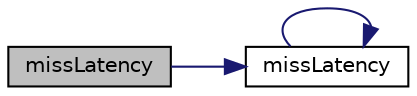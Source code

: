 digraph G
{
  edge [fontname="Helvetica",fontsize="10",labelfontname="Helvetica",labelfontsize="10"];
  node [fontname="Helvetica",fontsize="10",shape=record];
  rankdir=LR;
  Node1 [label="missLatency",height=0.2,width=0.4,color="black", fillcolor="grey75", style="filled" fontcolor="black"];
  Node1 -> Node2 [color="midnightblue",fontsize="10",style="solid",fontname="Helvetica"];
  Node2 [label="missLatency",height=0.2,width=0.4,color="black", fillcolor="white", style="filled",URL="$latency_8cpp.html#a410a7338919589b71f5bb6227dd5cea0"];
  Node2 -> Node2 [color="midnightblue",fontsize="10",style="solid",fontname="Helvetica"];
}

